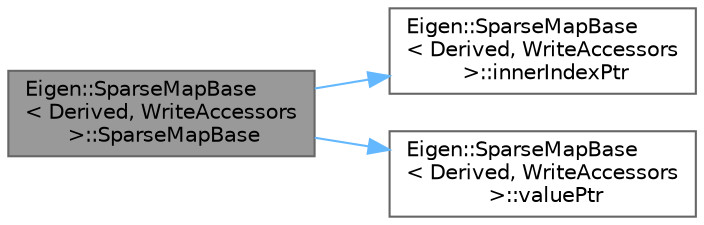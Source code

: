 digraph "Eigen::SparseMapBase&lt; Derived, WriteAccessors &gt;::SparseMapBase"
{
 // LATEX_PDF_SIZE
  bgcolor="transparent";
  edge [fontname=Helvetica,fontsize=10,labelfontname=Helvetica,labelfontsize=10];
  node [fontname=Helvetica,fontsize=10,shape=box,height=0.2,width=0.4];
  rankdir="LR";
  Node1 [id="Node000001",label="Eigen::SparseMapBase\l\< Derived, WriteAccessors\l \>::SparseMapBase",height=0.2,width=0.4,color="gray40", fillcolor="grey60", style="filled", fontcolor="black",tooltip=" "];
  Node1 -> Node2 [id="edge1_Node000001_Node000002",color="steelblue1",style="solid",tooltip=" "];
  Node2 [id="Node000002",label="Eigen::SparseMapBase\l\< Derived, WriteAccessors\l \>::innerIndexPtr",height=0.2,width=0.4,color="grey40", fillcolor="white", style="filled",URL="$class_eigen_1_1_sparse_map_base_3_01_derived_00_01_write_accessors_01_4.html#aa642fb60d5fd6c2a6d0875a6882e76bf",tooltip=" "];
  Node1 -> Node3 [id="edge2_Node000001_Node000003",color="steelblue1",style="solid",tooltip=" "];
  Node3 [id="Node000003",label="Eigen::SparseMapBase\l\< Derived, WriteAccessors\l \>::valuePtr",height=0.2,width=0.4,color="grey40", fillcolor="white", style="filled",URL="$class_eigen_1_1_sparse_map_base_3_01_derived_00_01_write_accessors_01_4.html#a2f496a35ee9ac16a1fb2d1269fff2a22",tooltip=" "];
}
